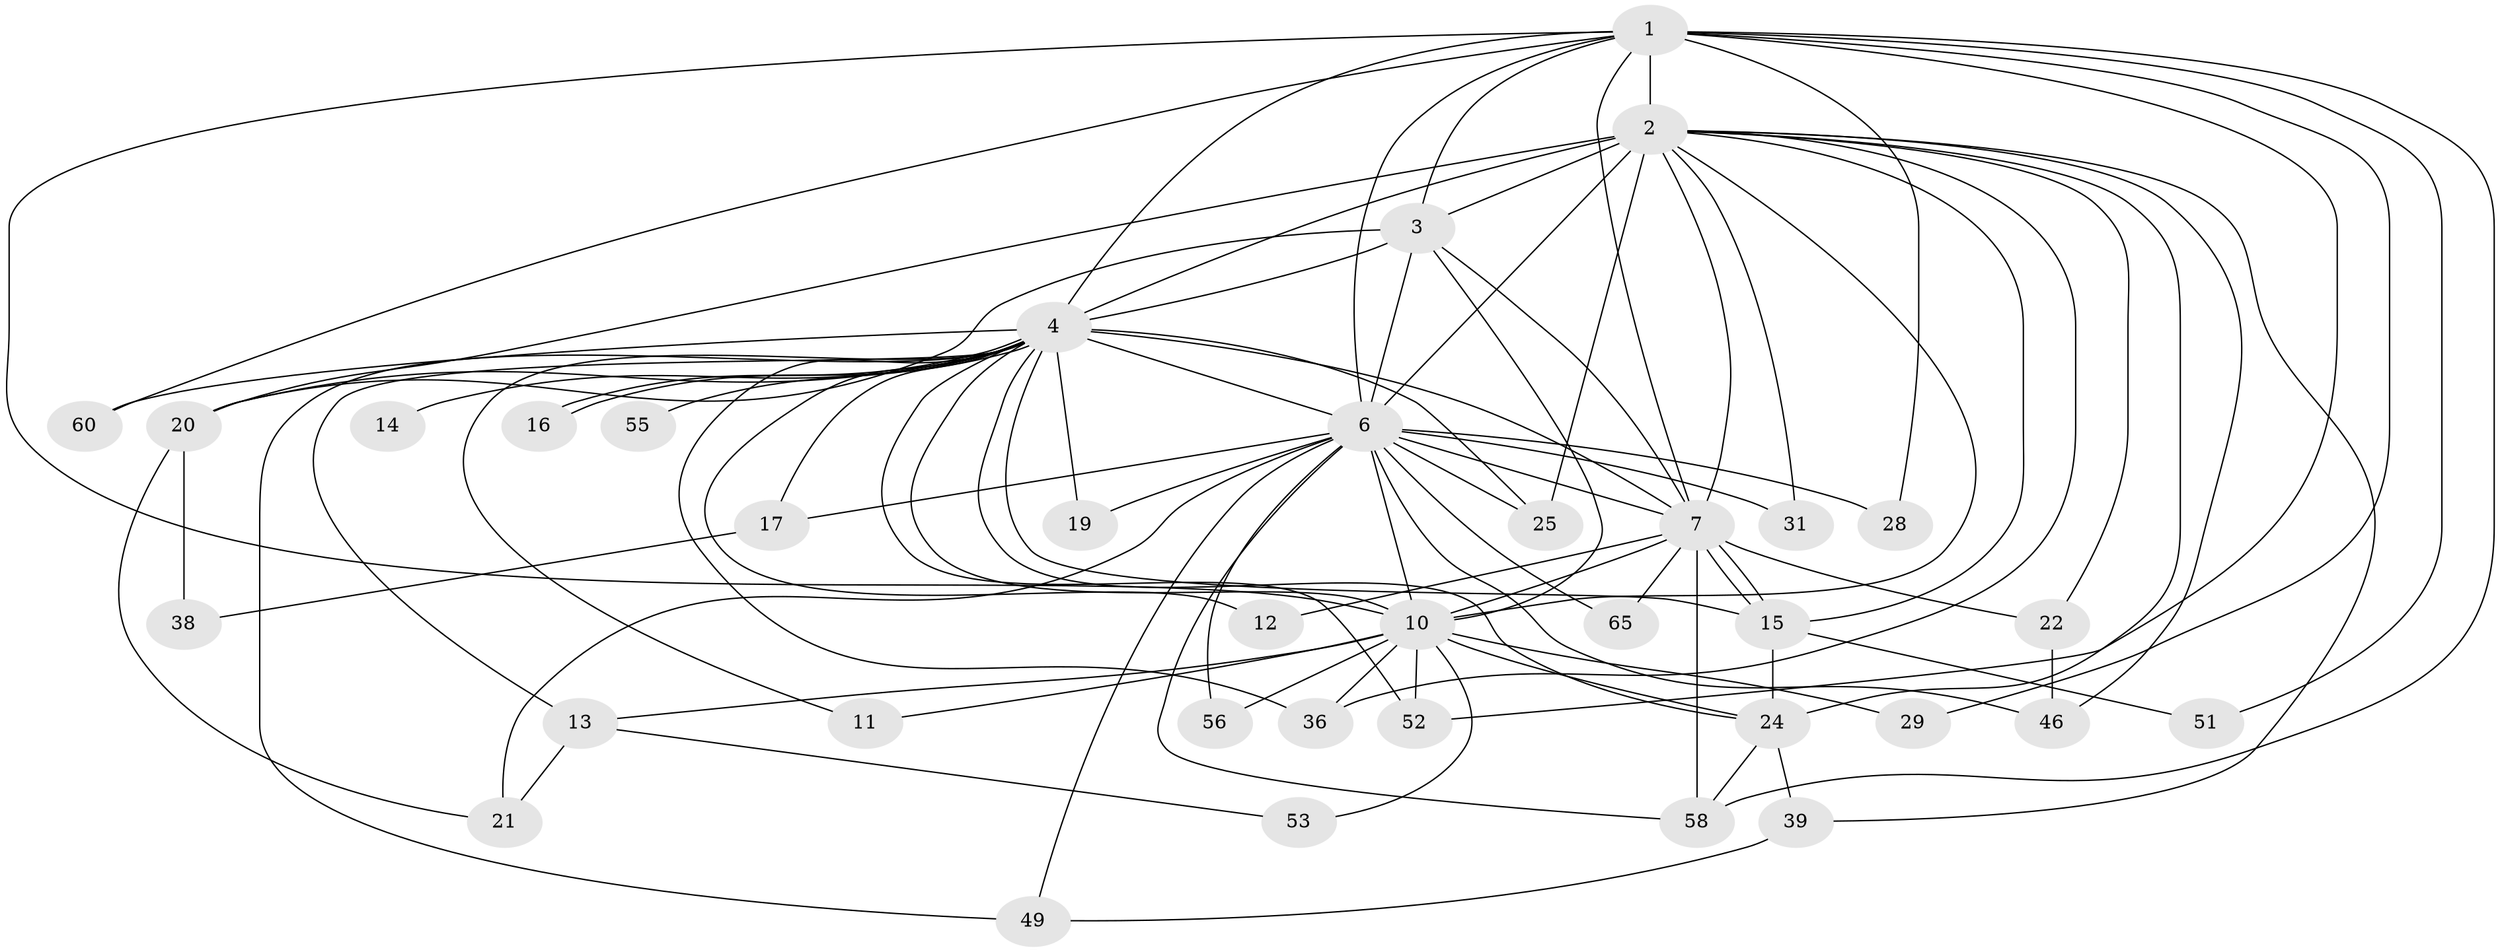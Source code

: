 // original degree distribution, {17: 0.027777777777777776, 13: 0.013888888888888888, 16: 0.041666666666666664, 21: 0.013888888888888888, 24: 0.027777777777777776, 9: 0.013888888888888888, 2: 0.5277777777777778, 5: 0.06944444444444445, 6: 0.027777777777777776, 3: 0.2222222222222222, 4: 0.013888888888888888}
// Generated by graph-tools (version 1.1) at 2025/13/03/09/25 04:13:55]
// undirected, 36 vertices, 90 edges
graph export_dot {
graph [start="1"]
  node [color=gray90,style=filled];
  1;
  2 [super="+23+5"];
  3 [super="+69+63+40+26"];
  4 [super="+18+9"];
  6 [super="+37"];
  7;
  10;
  11;
  12;
  13 [super="+27"];
  14;
  15 [super="+32+42"];
  16;
  17;
  19;
  20 [super="+59"];
  21 [super="+33"];
  22 [super="+47"];
  24 [super="+43"];
  25 [super="+34"];
  28 [super="+41+35+44"];
  29;
  31;
  36;
  38;
  39;
  46;
  49 [super="+72"];
  51;
  52 [super="+62"];
  53;
  55;
  56;
  58 [super="+66"];
  60;
  65;
  1 -- 2 [weight=4];
  1 -- 3;
  1 -- 4 [weight=2];
  1 -- 6;
  1 -- 7;
  1 -- 10;
  1 -- 28 [weight=2];
  1 -- 29;
  1 -- 51;
  1 -- 52;
  1 -- 58;
  1 -- 60;
  2 -- 3 [weight=4];
  2 -- 4 [weight=7];
  2 -- 6 [weight=3];
  2 -- 7 [weight=3];
  2 -- 10 [weight=3];
  2 -- 36;
  2 -- 39;
  2 -- 24 [weight=2];
  2 -- 31 [weight=2];
  2 -- 15 [weight=2];
  2 -- 46;
  2 -- 20;
  2 -- 22;
  2 -- 25;
  3 -- 4 [weight=5];
  3 -- 6 [weight=2];
  3 -- 7;
  3 -- 10;
  3 -- 20;
  4 -- 6 [weight=2];
  4 -- 7 [weight=2];
  4 -- 10 [weight=2];
  4 -- 11;
  4 -- 12;
  4 -- 16 [weight=2];
  4 -- 16;
  4 -- 20;
  4 -- 25;
  4 -- 36;
  4 -- 49;
  4 -- 60;
  4 -- 13 [weight=2];
  4 -- 14;
  4 -- 15 [weight=2];
  4 -- 17;
  4 -- 19;
  4 -- 24;
  4 -- 52;
  4 -- 55;
  6 -- 7 [weight=2];
  6 -- 10;
  6 -- 17;
  6 -- 19;
  6 -- 21;
  6 -- 25;
  6 -- 28 [weight=3];
  6 -- 31;
  6 -- 46;
  6 -- 49;
  6 -- 56;
  6 -- 65;
  6 -- 58;
  7 -- 10;
  7 -- 12;
  7 -- 15;
  7 -- 15;
  7 -- 22;
  7 -- 58;
  7 -- 65;
  10 -- 11;
  10 -- 13;
  10 -- 29;
  10 -- 36;
  10 -- 52;
  10 -- 53;
  10 -- 56;
  10 -- 24;
  13 -- 21;
  13 -- 53;
  15 -- 51;
  15 -- 24;
  17 -- 38;
  20 -- 38;
  20 -- 21;
  22 -- 46;
  24 -- 39;
  24 -- 58;
  39 -- 49;
}

